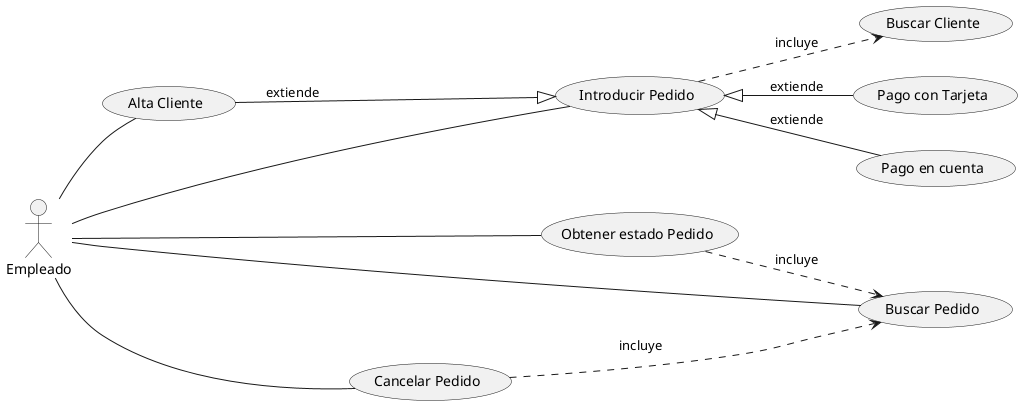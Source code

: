 @startuml
    left to right direction
    :Empleado: as emp

        usecase "Alta Cliente" as uc1
        usecase "Introducir Pedido" as uc2
        usecase "Obtener estado Pedido" as uc3
        usecase "Buscar Pedido" as uc4
        usecase "Cancelar Pedido" as uc5
        usecase "Buscar Cliente" as uc6
        usecase "Pago con Tarjeta" as uc7
        usecase "Pago en cuenta" as uc8

    emp - uc1
    emp --- uc2
    emp --- uc3
    emp -- uc4
    emp -- uc5


    uc2 <|-left-- uc1 : extiende
    uc2 <|-- uc7 : extiende
     uc2 <|-- uc8 : extiende

    uc2 ..> uc6 : incluye
    uc3 ..> uc4 : incluye
    uc5 ..> uc4 : incluye
@enduml
